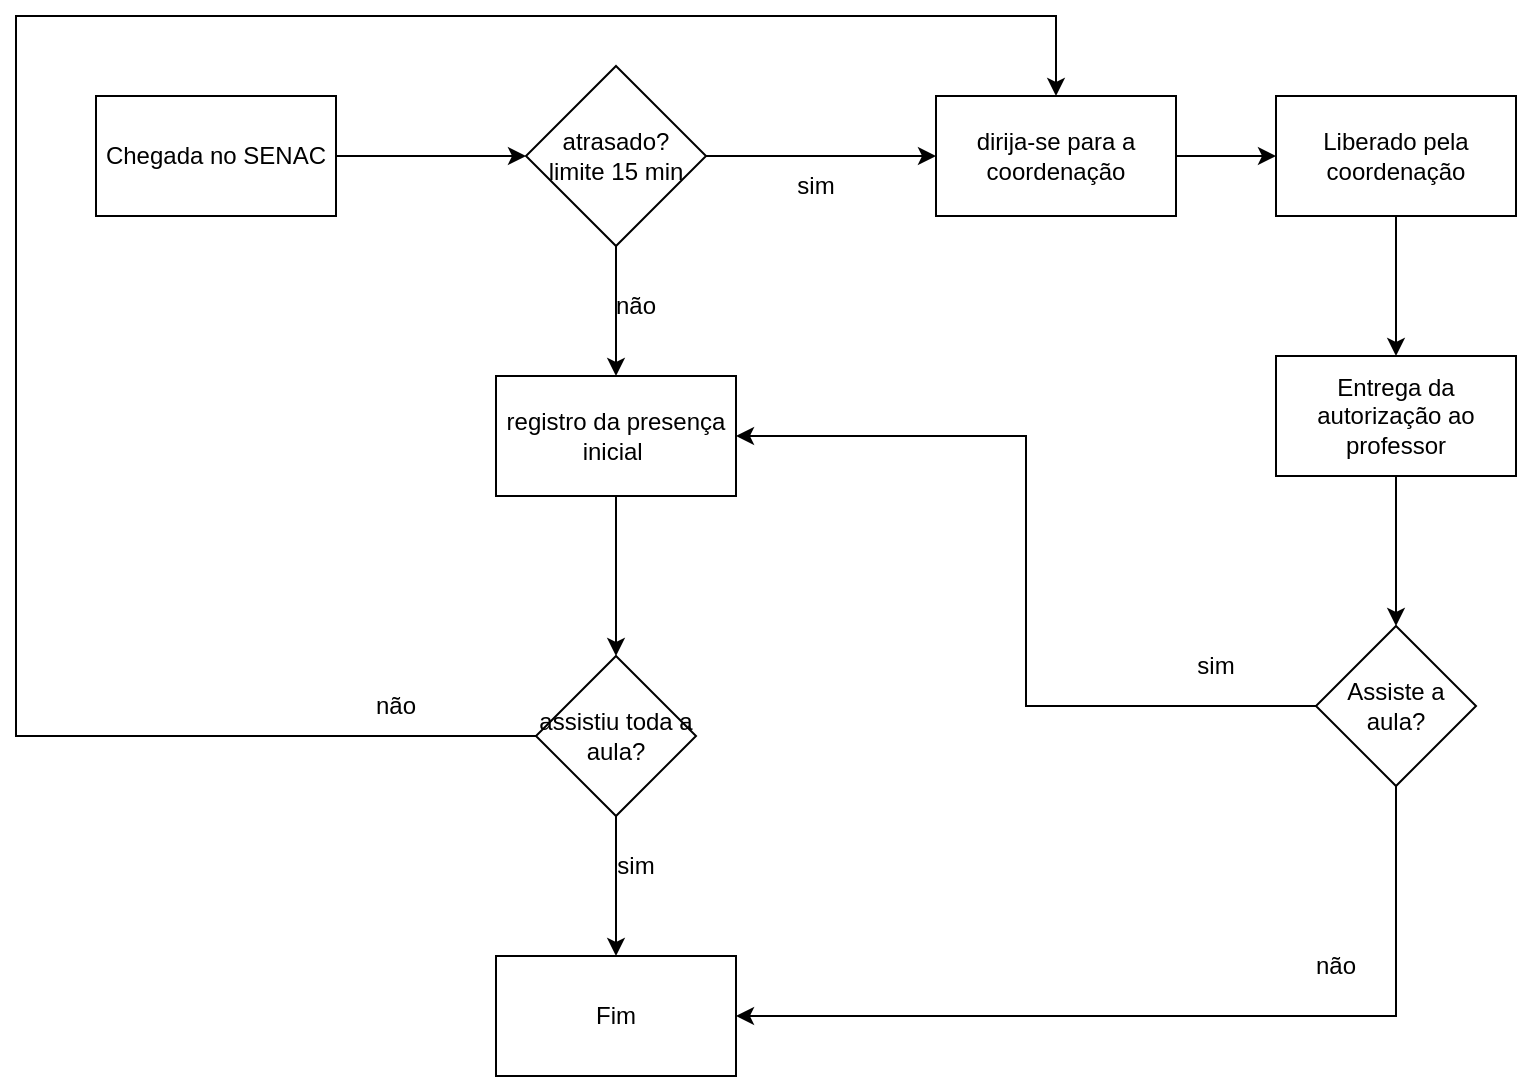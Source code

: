 <mxfile version="20.1.1" type="device"><diagram id="MDByBhN7qYNmytNQkns9" name="Página-1"><mxGraphModel dx="1422" dy="762" grid="1" gridSize="10" guides="1" tooltips="1" connect="1" arrows="1" fold="1" page="1" pageScale="1" pageWidth="827" pageHeight="1169" math="0" shadow="0"><root><mxCell id="0"/><mxCell id="1" parent="0"/><mxCell id="oZ325ySh99YKUWM2AQeD-6" value="" style="edgeStyle=orthogonalEdgeStyle;rounded=0;orthogonalLoop=1;jettySize=auto;html=1;" edge="1" parent="1" source="oZ325ySh99YKUWM2AQeD-1" target="oZ325ySh99YKUWM2AQeD-4"><mxGeometry relative="1" as="geometry"/></mxCell><mxCell id="oZ325ySh99YKUWM2AQeD-1" value="Chegada no SENAC" style="rounded=0;whiteSpace=wrap;html=1;" vertex="1" parent="1"><mxGeometry x="80" y="60" width="120" height="60" as="geometry"/></mxCell><mxCell id="oZ325ySh99YKUWM2AQeD-8" value="" style="edgeStyle=orthogonalEdgeStyle;rounded=0;orthogonalLoop=1;jettySize=auto;html=1;" edge="1" parent="1" source="oZ325ySh99YKUWM2AQeD-2" target="oZ325ySh99YKUWM2AQeD-7"><mxGeometry relative="1" as="geometry"/></mxCell><mxCell id="oZ325ySh99YKUWM2AQeD-2" value="registro da presença&lt;br&gt;inicial&amp;nbsp;" style="rounded=0;whiteSpace=wrap;html=1;" vertex="1" parent="1"><mxGeometry x="280" y="200" width="120" height="60" as="geometry"/></mxCell><mxCell id="oZ325ySh99YKUWM2AQeD-5" value="" style="edgeStyle=orthogonalEdgeStyle;rounded=0;orthogonalLoop=1;jettySize=auto;html=1;" edge="1" parent="1" source="oZ325ySh99YKUWM2AQeD-4" target="oZ325ySh99YKUWM2AQeD-2"><mxGeometry relative="1" as="geometry"/></mxCell><mxCell id="oZ325ySh99YKUWM2AQeD-15" value="" style="edgeStyle=orthogonalEdgeStyle;rounded=0;orthogonalLoop=1;jettySize=auto;html=1;" edge="1" parent="1" source="oZ325ySh99YKUWM2AQeD-4" target="oZ325ySh99YKUWM2AQeD-14"><mxGeometry relative="1" as="geometry"/></mxCell><mxCell id="oZ325ySh99YKUWM2AQeD-4" value="atrasado?&lt;br&gt;limite 15 min" style="rhombus;whiteSpace=wrap;html=1;" vertex="1" parent="1"><mxGeometry x="295" y="45" width="90" height="90" as="geometry"/></mxCell><mxCell id="oZ325ySh99YKUWM2AQeD-9" value="" style="edgeStyle=orthogonalEdgeStyle;rounded=0;orthogonalLoop=1;jettySize=auto;html=1;entryX=0.5;entryY=0;entryDx=0;entryDy=0;" edge="1" parent="1" source="oZ325ySh99YKUWM2AQeD-7" target="oZ325ySh99YKUWM2AQeD-12"><mxGeometry relative="1" as="geometry"><mxPoint x="340" y="490" as="targetPoint"/></mxGeometry></mxCell><mxCell id="oZ325ySh99YKUWM2AQeD-22" style="edgeStyle=orthogonalEdgeStyle;rounded=0;orthogonalLoop=1;jettySize=auto;html=1;entryX=0.5;entryY=0;entryDx=0;entryDy=0;" edge="1" parent="1" source="oZ325ySh99YKUWM2AQeD-7" target="oZ325ySh99YKUWM2AQeD-14"><mxGeometry relative="1" as="geometry"><Array as="points"><mxPoint x="40" y="380"/><mxPoint x="40" y="20"/><mxPoint x="560" y="20"/></Array></mxGeometry></mxCell><mxCell id="oZ325ySh99YKUWM2AQeD-7" value="assistiu toda a aula?" style="rhombus;whiteSpace=wrap;html=1;" vertex="1" parent="1"><mxGeometry x="300" y="340" width="80" height="80" as="geometry"/></mxCell><mxCell id="oZ325ySh99YKUWM2AQeD-10" value="não" style="text;html=1;strokeColor=none;fillColor=none;align=center;verticalAlign=middle;whiteSpace=wrap;rounded=0;" vertex="1" parent="1"><mxGeometry x="320" y="150" width="60" height="30" as="geometry"/></mxCell><mxCell id="oZ325ySh99YKUWM2AQeD-11" value="sim" style="text;html=1;strokeColor=none;fillColor=none;align=center;verticalAlign=middle;whiteSpace=wrap;rounded=0;" vertex="1" parent="1"><mxGeometry x="320" y="430" width="60" height="30" as="geometry"/></mxCell><mxCell id="oZ325ySh99YKUWM2AQeD-12" value="Fim" style="rounded=0;whiteSpace=wrap;html=1;" vertex="1" parent="1"><mxGeometry x="280" y="490" width="120" height="60" as="geometry"/></mxCell><mxCell id="oZ325ySh99YKUWM2AQeD-29" value="" style="edgeStyle=orthogonalEdgeStyle;rounded=0;orthogonalLoop=1;jettySize=auto;html=1;" edge="1" parent="1" source="oZ325ySh99YKUWM2AQeD-14" target="oZ325ySh99YKUWM2AQeD-17"><mxGeometry relative="1" as="geometry"/></mxCell><mxCell id="oZ325ySh99YKUWM2AQeD-14" value="dirija-se para a coordenação" style="rounded=0;whiteSpace=wrap;html=1;" vertex="1" parent="1"><mxGeometry x="500" y="60" width="120" height="60" as="geometry"/></mxCell><mxCell id="oZ325ySh99YKUWM2AQeD-16" value="sim" style="text;html=1;strokeColor=none;fillColor=none;align=center;verticalAlign=middle;whiteSpace=wrap;rounded=0;" vertex="1" parent="1"><mxGeometry x="410" y="90" width="60" height="30" as="geometry"/></mxCell><mxCell id="oZ325ySh99YKUWM2AQeD-30" value="" style="edgeStyle=orthogonalEdgeStyle;rounded=0;orthogonalLoop=1;jettySize=auto;html=1;" edge="1" parent="1" source="oZ325ySh99YKUWM2AQeD-17" target="oZ325ySh99YKUWM2AQeD-19"><mxGeometry relative="1" as="geometry"/></mxCell><mxCell id="oZ325ySh99YKUWM2AQeD-17" value="Liberado pela coordenação" style="rounded=0;whiteSpace=wrap;html=1;" vertex="1" parent="1"><mxGeometry x="670" y="60" width="120" height="60" as="geometry"/></mxCell><mxCell id="oZ325ySh99YKUWM2AQeD-31" value="" style="edgeStyle=orthogonalEdgeStyle;rounded=0;orthogonalLoop=1;jettySize=auto;html=1;" edge="1" parent="1" source="oZ325ySh99YKUWM2AQeD-19" target="oZ325ySh99YKUWM2AQeD-24"><mxGeometry relative="1" as="geometry"/></mxCell><mxCell id="oZ325ySh99YKUWM2AQeD-19" value="Entrega da autorização ao professor" style="rounded=0;whiteSpace=wrap;html=1;" vertex="1" parent="1"><mxGeometry x="670" y="190" width="120" height="60" as="geometry"/></mxCell><mxCell id="oZ325ySh99YKUWM2AQeD-23" value="não" style="text;html=1;strokeColor=none;fillColor=none;align=center;verticalAlign=middle;whiteSpace=wrap;rounded=0;" vertex="1" parent="1"><mxGeometry x="200" y="350" width="60" height="30" as="geometry"/></mxCell><mxCell id="oZ325ySh99YKUWM2AQeD-25" style="edgeStyle=orthogonalEdgeStyle;rounded=0;orthogonalLoop=1;jettySize=auto;html=1;entryX=1;entryY=0.5;entryDx=0;entryDy=0;" edge="1" parent="1" source="oZ325ySh99YKUWM2AQeD-24" target="oZ325ySh99YKUWM2AQeD-2"><mxGeometry relative="1" as="geometry"/></mxCell><mxCell id="oZ325ySh99YKUWM2AQeD-32" style="edgeStyle=orthogonalEdgeStyle;rounded=0;orthogonalLoop=1;jettySize=auto;html=1;entryX=1;entryY=0.5;entryDx=0;entryDy=0;" edge="1" parent="1" source="oZ325ySh99YKUWM2AQeD-24"><mxGeometry relative="1" as="geometry"><mxPoint x="400" y="520" as="targetPoint"/><Array as="points"><mxPoint x="730" y="520"/></Array></mxGeometry></mxCell><mxCell id="oZ325ySh99YKUWM2AQeD-24" value="Assiste a aula?" style="rhombus;whiteSpace=wrap;html=1;" vertex="1" parent="1"><mxGeometry x="690" y="325" width="80" height="80" as="geometry"/></mxCell><mxCell id="oZ325ySh99YKUWM2AQeD-26" value="sim" style="text;html=1;strokeColor=none;fillColor=none;align=center;verticalAlign=middle;whiteSpace=wrap;rounded=0;" vertex="1" parent="1"><mxGeometry x="610" y="330" width="60" height="30" as="geometry"/></mxCell><mxCell id="oZ325ySh99YKUWM2AQeD-27" value="não" style="text;html=1;strokeColor=none;fillColor=none;align=center;verticalAlign=middle;whiteSpace=wrap;rounded=0;" vertex="1" parent="1"><mxGeometry x="670" y="480" width="60" height="30" as="geometry"/></mxCell></root></mxGraphModel></diagram></mxfile>